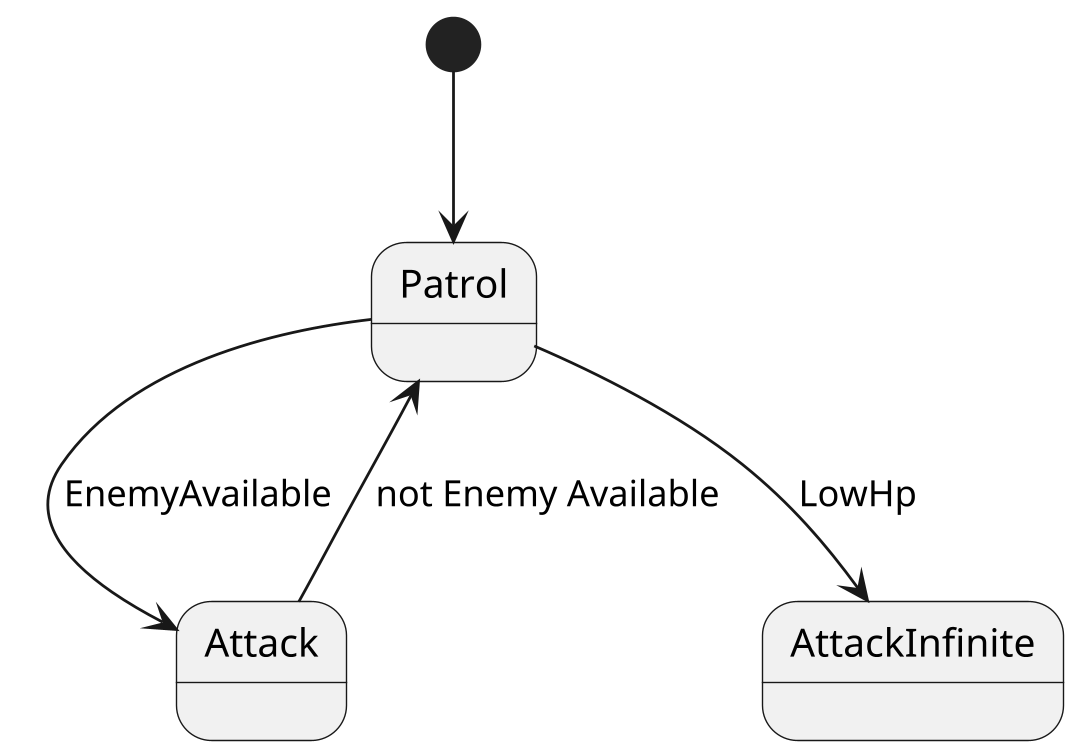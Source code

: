 @startuml

scale 1080 width

state Patrol
state Attack
state AttackInfinite

[*] --> Patrol

Patrol --> Attack : EnemyAvailable
Attack --> Patrol : not Enemy Available
Patrol --> AttackInfinite : LowHp

@enduml

